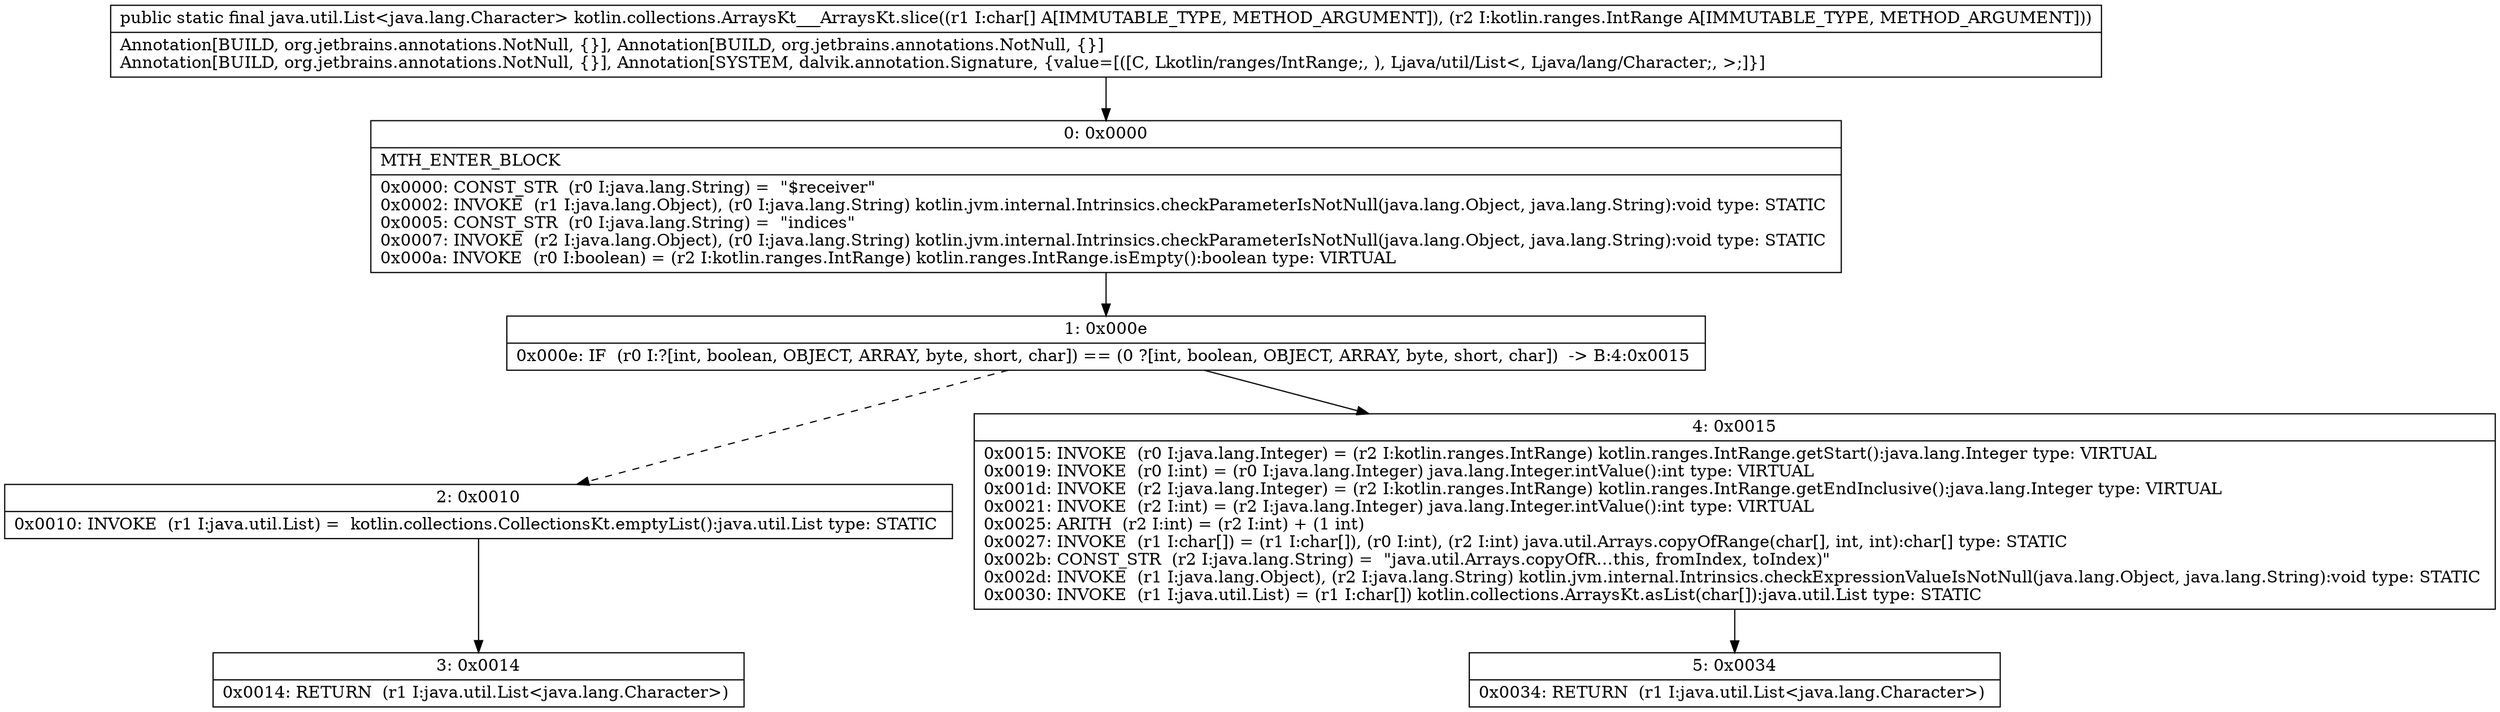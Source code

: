 digraph "CFG forkotlin.collections.ArraysKt___ArraysKt.slice([CLkotlin\/ranges\/IntRange;)Ljava\/util\/List;" {
Node_0 [shape=record,label="{0\:\ 0x0000|MTH_ENTER_BLOCK\l|0x0000: CONST_STR  (r0 I:java.lang.String) =  \"$receiver\" \l0x0002: INVOKE  (r1 I:java.lang.Object), (r0 I:java.lang.String) kotlin.jvm.internal.Intrinsics.checkParameterIsNotNull(java.lang.Object, java.lang.String):void type: STATIC \l0x0005: CONST_STR  (r0 I:java.lang.String) =  \"indices\" \l0x0007: INVOKE  (r2 I:java.lang.Object), (r0 I:java.lang.String) kotlin.jvm.internal.Intrinsics.checkParameterIsNotNull(java.lang.Object, java.lang.String):void type: STATIC \l0x000a: INVOKE  (r0 I:boolean) = (r2 I:kotlin.ranges.IntRange) kotlin.ranges.IntRange.isEmpty():boolean type: VIRTUAL \l}"];
Node_1 [shape=record,label="{1\:\ 0x000e|0x000e: IF  (r0 I:?[int, boolean, OBJECT, ARRAY, byte, short, char]) == (0 ?[int, boolean, OBJECT, ARRAY, byte, short, char])  \-\> B:4:0x0015 \l}"];
Node_2 [shape=record,label="{2\:\ 0x0010|0x0010: INVOKE  (r1 I:java.util.List) =  kotlin.collections.CollectionsKt.emptyList():java.util.List type: STATIC \l}"];
Node_3 [shape=record,label="{3\:\ 0x0014|0x0014: RETURN  (r1 I:java.util.List\<java.lang.Character\>) \l}"];
Node_4 [shape=record,label="{4\:\ 0x0015|0x0015: INVOKE  (r0 I:java.lang.Integer) = (r2 I:kotlin.ranges.IntRange) kotlin.ranges.IntRange.getStart():java.lang.Integer type: VIRTUAL \l0x0019: INVOKE  (r0 I:int) = (r0 I:java.lang.Integer) java.lang.Integer.intValue():int type: VIRTUAL \l0x001d: INVOKE  (r2 I:java.lang.Integer) = (r2 I:kotlin.ranges.IntRange) kotlin.ranges.IntRange.getEndInclusive():java.lang.Integer type: VIRTUAL \l0x0021: INVOKE  (r2 I:int) = (r2 I:java.lang.Integer) java.lang.Integer.intValue():int type: VIRTUAL \l0x0025: ARITH  (r2 I:int) = (r2 I:int) + (1 int) \l0x0027: INVOKE  (r1 I:char[]) = (r1 I:char[]), (r0 I:int), (r2 I:int) java.util.Arrays.copyOfRange(char[], int, int):char[] type: STATIC \l0x002b: CONST_STR  (r2 I:java.lang.String) =  \"java.util.Arrays.copyOfR…this, fromIndex, toIndex)\" \l0x002d: INVOKE  (r1 I:java.lang.Object), (r2 I:java.lang.String) kotlin.jvm.internal.Intrinsics.checkExpressionValueIsNotNull(java.lang.Object, java.lang.String):void type: STATIC \l0x0030: INVOKE  (r1 I:java.util.List) = (r1 I:char[]) kotlin.collections.ArraysKt.asList(char[]):java.util.List type: STATIC \l}"];
Node_5 [shape=record,label="{5\:\ 0x0034|0x0034: RETURN  (r1 I:java.util.List\<java.lang.Character\>) \l}"];
MethodNode[shape=record,label="{public static final java.util.List\<java.lang.Character\> kotlin.collections.ArraysKt___ArraysKt.slice((r1 I:char[] A[IMMUTABLE_TYPE, METHOD_ARGUMENT]), (r2 I:kotlin.ranges.IntRange A[IMMUTABLE_TYPE, METHOD_ARGUMENT]))  | Annotation[BUILD, org.jetbrains.annotations.NotNull, \{\}], Annotation[BUILD, org.jetbrains.annotations.NotNull, \{\}]\lAnnotation[BUILD, org.jetbrains.annotations.NotNull, \{\}], Annotation[SYSTEM, dalvik.annotation.Signature, \{value=[([C, Lkotlin\/ranges\/IntRange;, ), Ljava\/util\/List\<, Ljava\/lang\/Character;, \>;]\}]\l}"];
MethodNode -> Node_0;
Node_0 -> Node_1;
Node_1 -> Node_2[style=dashed];
Node_1 -> Node_4;
Node_2 -> Node_3;
Node_4 -> Node_5;
}


